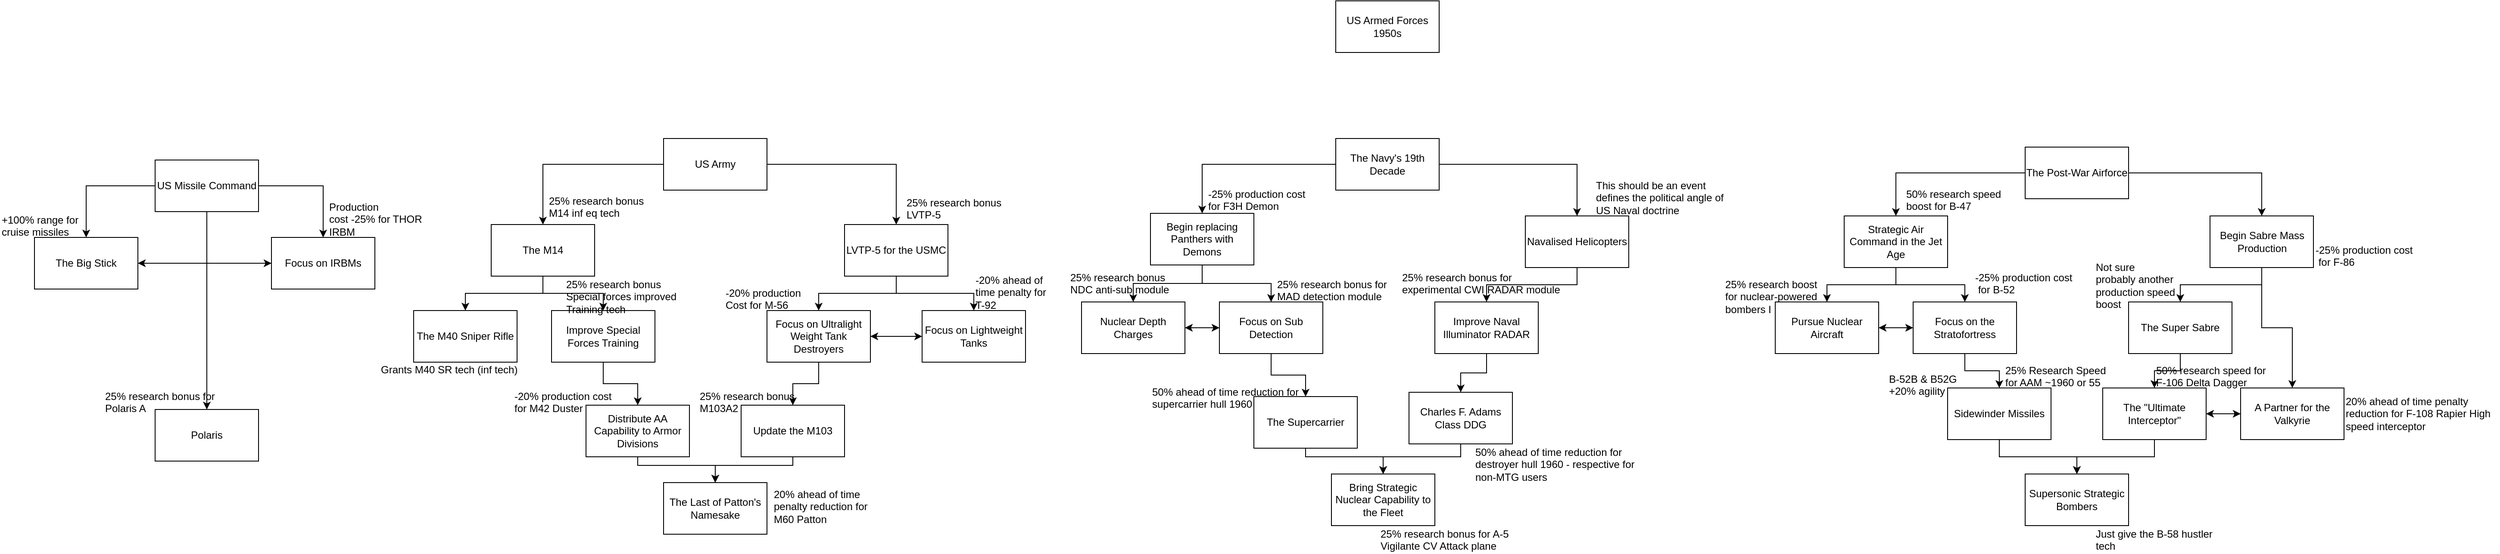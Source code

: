 <mxfile version="14.1.8" type="device"><diagram id="c8qjr2fiUtEez2qSYLft" name="Page-1"><mxGraphModel dx="1936" dy="966" grid="1" gridSize="10" guides="1" tooltips="1" connect="1" arrows="1" fold="1" page="1" pageScale="1" pageWidth="850" pageHeight="1100" math="0" shadow="0"><root><mxCell id="0"/><mxCell id="1" parent="0"/><mxCell id="TRelq-QEJKBLF2lqU4JN-1" value="US Armed Forces 1950s" style="rounded=0;whiteSpace=wrap;html=1;" vertex="1" parent="1"><mxGeometry x="1110" width="120" height="60" as="geometry"/></mxCell><mxCell id="TRelq-QEJKBLF2lqU4JN-2" style="edgeStyle=orthogonalEdgeStyle;rounded=0;orthogonalLoop=1;jettySize=auto;html=1;" edge="1" parent="1" source="TRelq-QEJKBLF2lqU4JN-4" target="TRelq-QEJKBLF2lqU4JN-7"><mxGeometry relative="1" as="geometry"/></mxCell><mxCell id="TRelq-QEJKBLF2lqU4JN-3" style="edgeStyle=orthogonalEdgeStyle;rounded=0;orthogonalLoop=1;jettySize=auto;html=1;" edge="1" parent="1" source="TRelq-QEJKBLF2lqU4JN-4" target="TRelq-QEJKBLF2lqU4JN-10"><mxGeometry relative="1" as="geometry"/></mxCell><mxCell id="TRelq-QEJKBLF2lqU4JN-4" value="US Army" style="rounded=0;whiteSpace=wrap;html=1;" vertex="1" parent="1"><mxGeometry x="330" y="160" width="120" height="60" as="geometry"/></mxCell><mxCell id="TRelq-QEJKBLF2lqU4JN-5" style="edgeStyle=orthogonalEdgeStyle;rounded=0;orthogonalLoop=1;jettySize=auto;html=1;" edge="1" parent="1" source="TRelq-QEJKBLF2lqU4JN-7" target="TRelq-QEJKBLF2lqU4JN-17"><mxGeometry relative="1" as="geometry"/></mxCell><mxCell id="TRelq-QEJKBLF2lqU4JN-6" style="edgeStyle=orthogonalEdgeStyle;rounded=0;orthogonalLoop=1;jettySize=auto;html=1;" edge="1" parent="1" source="TRelq-QEJKBLF2lqU4JN-7" target="TRelq-QEJKBLF2lqU4JN-18"><mxGeometry relative="1" as="geometry"/></mxCell><mxCell id="TRelq-QEJKBLF2lqU4JN-7" value="The M14" style="rounded=0;whiteSpace=wrap;html=1;" vertex="1" parent="1"><mxGeometry x="130" y="260" width="120" height="60" as="geometry"/></mxCell><mxCell id="TRelq-QEJKBLF2lqU4JN-8" style="edgeStyle=orthogonalEdgeStyle;rounded=0;orthogonalLoop=1;jettySize=auto;html=1;" edge="1" parent="1" source="TRelq-QEJKBLF2lqU4JN-10" target="TRelq-QEJKBLF2lqU4JN-15"><mxGeometry relative="1" as="geometry"/></mxCell><mxCell id="TRelq-QEJKBLF2lqU4JN-9" style="edgeStyle=orthogonalEdgeStyle;rounded=0;orthogonalLoop=1;jettySize=auto;html=1;" edge="1" parent="1" source="TRelq-QEJKBLF2lqU4JN-10" target="TRelq-QEJKBLF2lqU4JN-12"><mxGeometry relative="1" as="geometry"/></mxCell><mxCell id="TRelq-QEJKBLF2lqU4JN-10" value="&lt;span style=&quot;white-space: normal&quot;&gt;LVTP-5 for the USMC&lt;/span&gt;" style="rounded=0;whiteSpace=wrap;html=1;" vertex="1" parent="1"><mxGeometry x="540" y="260" width="120" height="60" as="geometry"/></mxCell><mxCell id="TRelq-QEJKBLF2lqU4JN-11" style="edgeStyle=orthogonalEdgeStyle;rounded=0;orthogonalLoop=1;jettySize=auto;html=1;" edge="1" parent="1" source="TRelq-QEJKBLF2lqU4JN-12" target="TRelq-QEJKBLF2lqU4JN-15"><mxGeometry relative="1" as="geometry"/></mxCell><mxCell id="TRelq-QEJKBLF2lqU4JN-12" value="Focus on Lightweight Tanks" style="rounded=0;whiteSpace=wrap;html=1;" vertex="1" parent="1"><mxGeometry x="630" y="360" width="120" height="60" as="geometry"/></mxCell><mxCell id="TRelq-QEJKBLF2lqU4JN-13" value="" style="edgeStyle=orthogonalEdgeStyle;rounded=0;orthogonalLoop=1;jettySize=auto;html=1;" edge="1" parent="1" source="TRelq-QEJKBLF2lqU4JN-15" target="TRelq-QEJKBLF2lqU4JN-12"><mxGeometry relative="1" as="geometry"/></mxCell><mxCell id="TRelq-QEJKBLF2lqU4JN-14" style="edgeStyle=orthogonalEdgeStyle;rounded=0;orthogonalLoop=1;jettySize=auto;html=1;" edge="1" parent="1" source="TRelq-QEJKBLF2lqU4JN-15" target="TRelq-QEJKBLF2lqU4JN-22"><mxGeometry relative="1" as="geometry"/></mxCell><mxCell id="TRelq-QEJKBLF2lqU4JN-15" value="Focus on Ultralight Weight Tank Destroyers" style="rounded=0;whiteSpace=wrap;html=1;" vertex="1" parent="1"><mxGeometry x="450" y="360" width="120" height="60" as="geometry"/></mxCell><mxCell id="TRelq-QEJKBLF2lqU4JN-16" style="edgeStyle=orthogonalEdgeStyle;rounded=0;orthogonalLoop=1;jettySize=auto;html=1;" edge="1" parent="1" source="TRelq-QEJKBLF2lqU4JN-17" target="TRelq-QEJKBLF2lqU4JN-20"><mxGeometry relative="1" as="geometry"/></mxCell><mxCell id="TRelq-QEJKBLF2lqU4JN-17" value="Improve Special Forces Training" style="rounded=0;whiteSpace=wrap;html=1;" vertex="1" parent="1"><mxGeometry x="200" y="360" width="120" height="60" as="geometry"/></mxCell><mxCell id="TRelq-QEJKBLF2lqU4JN-18" value="The M40 Sniper Rifle" style="rounded=0;whiteSpace=wrap;html=1;" vertex="1" parent="1"><mxGeometry x="40" y="360" width="120" height="60" as="geometry"/></mxCell><mxCell id="TRelq-QEJKBLF2lqU4JN-19" style="edgeStyle=orthogonalEdgeStyle;rounded=0;orthogonalLoop=1;jettySize=auto;html=1;" edge="1" parent="1" source="TRelq-QEJKBLF2lqU4JN-20" target="TRelq-QEJKBLF2lqU4JN-23"><mxGeometry relative="1" as="geometry"><Array as="points"><mxPoint x="300" y="540"/><mxPoint x="390" y="540"/></Array></mxGeometry></mxCell><mxCell id="TRelq-QEJKBLF2lqU4JN-20" value="Distribute AA Capability to Armor Divisions" style="rounded=0;whiteSpace=wrap;html=1;" vertex="1" parent="1"><mxGeometry x="240" y="470" width="120" height="60" as="geometry"/></mxCell><mxCell id="TRelq-QEJKBLF2lqU4JN-21" style="edgeStyle=orthogonalEdgeStyle;rounded=0;orthogonalLoop=1;jettySize=auto;html=1;" edge="1" parent="1" source="TRelq-QEJKBLF2lqU4JN-22" target="TRelq-QEJKBLF2lqU4JN-23"><mxGeometry relative="1" as="geometry"><Array as="points"><mxPoint x="480" y="540"/><mxPoint x="390" y="540"/></Array></mxGeometry></mxCell><mxCell id="TRelq-QEJKBLF2lqU4JN-22" value="&lt;span style=&quot;white-space: normal&quot;&gt;Update the M103&lt;/span&gt;" style="rounded=0;whiteSpace=wrap;html=1;" vertex="1" parent="1"><mxGeometry x="420" y="470" width="120" height="60" as="geometry"/></mxCell><mxCell id="TRelq-QEJKBLF2lqU4JN-23" value="The Last of Patton's Namesake" style="rounded=0;whiteSpace=wrap;html=1;" vertex="1" parent="1"><mxGeometry x="330" y="560" width="120" height="60" as="geometry"/></mxCell><mxCell id="TRelq-QEJKBLF2lqU4JN-24" style="edgeStyle=orthogonalEdgeStyle;rounded=0;orthogonalLoop=1;jettySize=auto;html=1;" edge="1" parent="1" source="TRelq-QEJKBLF2lqU4JN-26" target="TRelq-QEJKBLF2lqU4JN-41"><mxGeometry relative="1" as="geometry"/></mxCell><mxCell id="TRelq-QEJKBLF2lqU4JN-25" style="edgeStyle=orthogonalEdgeStyle;rounded=0;orthogonalLoop=1;jettySize=auto;html=1;" edge="1" parent="1" source="TRelq-QEJKBLF2lqU4JN-26" target="TRelq-QEJKBLF2lqU4JN-43"><mxGeometry relative="1" as="geometry"/></mxCell><mxCell id="TRelq-QEJKBLF2lqU4JN-26" value="The Navy's 19th Decade" style="rounded=0;whiteSpace=wrap;html=1;" vertex="1" parent="1"><mxGeometry x="1110" y="160" width="120" height="60" as="geometry"/></mxCell><mxCell id="TRelq-QEJKBLF2lqU4JN-27" style="edgeStyle=orthogonalEdgeStyle;rounded=0;orthogonalLoop=1;jettySize=auto;html=1;" edge="1" parent="1" source="TRelq-QEJKBLF2lqU4JN-29" target="TRelq-QEJKBLF2lqU4JN-58"><mxGeometry relative="1" as="geometry"/></mxCell><mxCell id="TRelq-QEJKBLF2lqU4JN-28" style="edgeStyle=orthogonalEdgeStyle;rounded=0;orthogonalLoop=1;jettySize=auto;html=1;" edge="1" parent="1" source="TRelq-QEJKBLF2lqU4JN-29" target="TRelq-QEJKBLF2lqU4JN-61"><mxGeometry relative="1" as="geometry"/></mxCell><mxCell id="TRelq-QEJKBLF2lqU4JN-29" value="The Post-War Airforce" style="rounded=0;whiteSpace=wrap;html=1;" vertex="1" parent="1"><mxGeometry x="1910" y="170" width="120" height="60" as="geometry"/></mxCell><mxCell id="TRelq-QEJKBLF2lqU4JN-30" style="edgeStyle=orthogonalEdgeStyle;rounded=0;orthogonalLoop=1;jettySize=auto;html=1;" edge="1" parent="1" source="TRelq-QEJKBLF2lqU4JN-33" target="TRelq-QEJKBLF2lqU4JN-38"><mxGeometry relative="1" as="geometry"><mxPoint x="-200" y="365" as="targetPoint"/></mxGeometry></mxCell><mxCell id="TRelq-QEJKBLF2lqU4JN-31" style="edgeStyle=orthogonalEdgeStyle;rounded=0;orthogonalLoop=1;jettySize=auto;html=1;" edge="1" parent="1" source="TRelq-QEJKBLF2lqU4JN-33" target="TRelq-QEJKBLF2lqU4JN-37"><mxGeometry relative="1" as="geometry"/></mxCell><mxCell id="TRelq-QEJKBLF2lqU4JN-32" style="edgeStyle=orthogonalEdgeStyle;rounded=0;orthogonalLoop=1;jettySize=auto;html=1;" edge="1" parent="1" source="TRelq-QEJKBLF2lqU4JN-33" target="TRelq-QEJKBLF2lqU4JN-35"><mxGeometry relative="1" as="geometry"/></mxCell><mxCell id="TRelq-QEJKBLF2lqU4JN-33" value="US Missile Command" style="rounded=0;whiteSpace=wrap;html=1;" vertex="1" parent="1"><mxGeometry x="-260" y="185" width="120" height="60" as="geometry"/></mxCell><mxCell id="TRelq-QEJKBLF2lqU4JN-34" style="edgeStyle=orthogonalEdgeStyle;rounded=0;orthogonalLoop=1;jettySize=auto;html=1;" edge="1" parent="1" source="TRelq-QEJKBLF2lqU4JN-35" target="TRelq-QEJKBLF2lqU4JN-37"><mxGeometry relative="1" as="geometry"/></mxCell><mxCell id="TRelq-QEJKBLF2lqU4JN-35" value="Focus on IRBMs" style="rounded=0;whiteSpace=wrap;html=1;" vertex="1" parent="1"><mxGeometry x="-125" y="275" width="120" height="60" as="geometry"/></mxCell><mxCell id="TRelq-QEJKBLF2lqU4JN-36" style="edgeStyle=orthogonalEdgeStyle;rounded=0;orthogonalLoop=1;jettySize=auto;html=1;" edge="1" parent="1" source="TRelq-QEJKBLF2lqU4JN-37" target="TRelq-QEJKBLF2lqU4JN-35"><mxGeometry relative="1" as="geometry"/></mxCell><mxCell id="TRelq-QEJKBLF2lqU4JN-37" value="&lt;span style=&quot;white-space: normal&quot;&gt;The Big Stick&lt;/span&gt;" style="rounded=0;whiteSpace=wrap;html=1;" vertex="1" parent="1"><mxGeometry x="-400" y="275" width="120" height="60" as="geometry"/></mxCell><mxCell id="TRelq-QEJKBLF2lqU4JN-38" value="Polaris" style="rounded=0;whiteSpace=wrap;html=1;" vertex="1" parent="1"><mxGeometry x="-260" y="475" width="120" height="60" as="geometry"/></mxCell><mxCell id="TRelq-QEJKBLF2lqU4JN-39" style="edgeStyle=orthogonalEdgeStyle;rounded=0;orthogonalLoop=1;jettySize=auto;html=1;" edge="1" parent="1" source="TRelq-QEJKBLF2lqU4JN-41" target="TRelq-QEJKBLF2lqU4JN-50"><mxGeometry relative="1" as="geometry"/></mxCell><mxCell id="TRelq-QEJKBLF2lqU4JN-40" style="edgeStyle=orthogonalEdgeStyle;rounded=0;orthogonalLoop=1;jettySize=auto;html=1;" edge="1" parent="1" source="TRelq-QEJKBLF2lqU4JN-41" target="TRelq-QEJKBLF2lqU4JN-48"><mxGeometry relative="1" as="geometry"/></mxCell><mxCell id="TRelq-QEJKBLF2lqU4JN-41" value="Begin replacing Panthers with Demons" style="rounded=0;whiteSpace=wrap;html=1;" vertex="1" parent="1"><mxGeometry x="895" y="247" width="120" height="60" as="geometry"/></mxCell><mxCell id="TRelq-QEJKBLF2lqU4JN-42" style="edgeStyle=orthogonalEdgeStyle;rounded=0;orthogonalLoop=1;jettySize=auto;html=1;" edge="1" parent="1" source="TRelq-QEJKBLF2lqU4JN-43" target="TRelq-QEJKBLF2lqU4JN-45"><mxGeometry relative="1" as="geometry"/></mxCell><mxCell id="TRelq-QEJKBLF2lqU4JN-43" value="Navalised Helicopters" style="rounded=0;whiteSpace=wrap;html=1;" vertex="1" parent="1"><mxGeometry x="1330" y="250" width="120" height="60" as="geometry"/></mxCell><mxCell id="TRelq-QEJKBLF2lqU4JN-44" value="" style="edgeStyle=orthogonalEdgeStyle;rounded=0;orthogonalLoop=1;jettySize=auto;html=1;" edge="1" parent="1" source="TRelq-QEJKBLF2lqU4JN-45" target="TRelq-QEJKBLF2lqU4JN-54"><mxGeometry relative="1" as="geometry"/></mxCell><mxCell id="TRelq-QEJKBLF2lqU4JN-45" value="Improve Naval Illuminator RADAR" style="rounded=0;whiteSpace=wrap;html=1;" vertex="1" parent="1"><mxGeometry x="1225" y="350" width="120" height="60" as="geometry"/></mxCell><mxCell id="TRelq-QEJKBLF2lqU4JN-46" value="" style="edgeStyle=orthogonalEdgeStyle;rounded=0;orthogonalLoop=1;jettySize=auto;html=1;" edge="1" parent="1" source="TRelq-QEJKBLF2lqU4JN-48" target="TRelq-QEJKBLF2lqU4JN-52"><mxGeometry relative="1" as="geometry"/></mxCell><mxCell id="TRelq-QEJKBLF2lqU4JN-47" style="edgeStyle=orthogonalEdgeStyle;rounded=0;orthogonalLoop=1;jettySize=auto;html=1;" edge="1" parent="1" source="TRelq-QEJKBLF2lqU4JN-48" target="TRelq-QEJKBLF2lqU4JN-50"><mxGeometry relative="1" as="geometry"/></mxCell><mxCell id="TRelq-QEJKBLF2lqU4JN-48" value="Focus on Sub Detection" style="rounded=0;whiteSpace=wrap;html=1;" vertex="1" parent="1"><mxGeometry x="975" y="350" width="120" height="60" as="geometry"/></mxCell><mxCell id="TRelq-QEJKBLF2lqU4JN-49" style="edgeStyle=orthogonalEdgeStyle;rounded=0;orthogonalLoop=1;jettySize=auto;html=1;" edge="1" parent="1" source="TRelq-QEJKBLF2lqU4JN-50" target="TRelq-QEJKBLF2lqU4JN-48"><mxGeometry relative="1" as="geometry"><mxPoint x="960" y="380" as="targetPoint"/></mxGeometry></mxCell><mxCell id="TRelq-QEJKBLF2lqU4JN-50" value="Nuclear Depth Charges" style="rounded=0;whiteSpace=wrap;html=1;" vertex="1" parent="1"><mxGeometry x="815" y="350" width="120" height="60" as="geometry"/></mxCell><mxCell id="TRelq-QEJKBLF2lqU4JN-51" style="edgeStyle=orthogonalEdgeStyle;rounded=0;orthogonalLoop=1;jettySize=auto;html=1;" edge="1" parent="1" source="TRelq-QEJKBLF2lqU4JN-52" target="TRelq-QEJKBLF2lqU4JN-55"><mxGeometry relative="1" as="geometry"><Array as="points"><mxPoint x="1075" y="530"/><mxPoint x="1165" y="530"/></Array></mxGeometry></mxCell><mxCell id="TRelq-QEJKBLF2lqU4JN-52" value="The Supercarrier" style="rounded=0;whiteSpace=wrap;html=1;" vertex="1" parent="1"><mxGeometry x="1015" y="460" width="120" height="60" as="geometry"/></mxCell><mxCell id="TRelq-QEJKBLF2lqU4JN-53" style="edgeStyle=orthogonalEdgeStyle;rounded=0;orthogonalLoop=1;jettySize=auto;html=1;" edge="1" parent="1" source="TRelq-QEJKBLF2lqU4JN-54" target="TRelq-QEJKBLF2lqU4JN-55"><mxGeometry relative="1" as="geometry"><Array as="points"><mxPoint x="1255" y="530"/><mxPoint x="1165" y="530"/></Array></mxGeometry></mxCell><mxCell id="TRelq-QEJKBLF2lqU4JN-54" value="Charles F. Adams Class DDG" style="rounded=0;whiteSpace=wrap;html=1;" vertex="1" parent="1"><mxGeometry x="1195" y="455" width="120" height="60" as="geometry"/></mxCell><mxCell id="TRelq-QEJKBLF2lqU4JN-55" value="Bring Strategic Nuclear Capability to the Fleet" style="rounded=0;whiteSpace=wrap;html=1;" vertex="1" parent="1"><mxGeometry x="1105" y="550" width="120" height="60" as="geometry"/></mxCell><mxCell id="TRelq-QEJKBLF2lqU4JN-56" style="edgeStyle=orthogonalEdgeStyle;rounded=0;orthogonalLoop=1;jettySize=auto;html=1;" edge="1" parent="1" source="TRelq-QEJKBLF2lqU4JN-58" target="TRelq-QEJKBLF2lqU4JN-70"><mxGeometry relative="1" as="geometry"/></mxCell><mxCell id="TRelq-QEJKBLF2lqU4JN-57" style="edgeStyle=orthogonalEdgeStyle;rounded=0;orthogonalLoop=1;jettySize=auto;html=1;" edge="1" parent="1" source="TRelq-QEJKBLF2lqU4JN-58" target="TRelq-QEJKBLF2lqU4JN-68"><mxGeometry relative="1" as="geometry"/></mxCell><mxCell id="TRelq-QEJKBLF2lqU4JN-58" value="Strategic Air Command in the Jet Age" style="rounded=0;whiteSpace=wrap;html=1;" vertex="1" parent="1"><mxGeometry x="1700" y="250" width="120" height="60" as="geometry"/></mxCell><mxCell id="TRelq-QEJKBLF2lqU4JN-59" style="edgeStyle=orthogonalEdgeStyle;rounded=0;orthogonalLoop=1;jettySize=auto;html=1;" edge="1" parent="1" source="TRelq-QEJKBLF2lqU4JN-61" target="TRelq-QEJKBLF2lqU4JN-65"><mxGeometry relative="1" as="geometry"/></mxCell><mxCell id="TRelq-QEJKBLF2lqU4JN-60" style="edgeStyle=orthogonalEdgeStyle;rounded=0;orthogonalLoop=1;jettySize=auto;html=1;" edge="1" parent="1" source="TRelq-QEJKBLF2lqU4JN-61" target="TRelq-QEJKBLF2lqU4JN-63"><mxGeometry relative="1" as="geometry"/></mxCell><mxCell id="TRelq-QEJKBLF2lqU4JN-61" value="Begin Sabre Mass Production" style="rounded=0;whiteSpace=wrap;html=1;" vertex="1" parent="1"><mxGeometry x="2124.5" y="250" width="120" height="60" as="geometry"/></mxCell><mxCell id="TRelq-QEJKBLF2lqU4JN-62" style="edgeStyle=orthogonalEdgeStyle;rounded=0;orthogonalLoop=1;jettySize=auto;html=1;entryX=1;entryY=0.5;entryDx=0;entryDy=0;" edge="1" parent="1" source="TRelq-QEJKBLF2lqU4JN-63" target="TRelq-QEJKBLF2lqU4JN-75"><mxGeometry relative="1" as="geometry"/></mxCell><mxCell id="TRelq-QEJKBLF2lqU4JN-63" value="A Partner for the Valkyrie" style="rounded=0;whiteSpace=wrap;html=1;" vertex="1" parent="1"><mxGeometry x="2160" y="450" width="120" height="60" as="geometry"/></mxCell><mxCell id="TRelq-QEJKBLF2lqU4JN-64" value="" style="edgeStyle=orthogonalEdgeStyle;rounded=0;orthogonalLoop=1;jettySize=auto;html=1;" edge="1" parent="1" source="TRelq-QEJKBLF2lqU4JN-65" target="TRelq-QEJKBLF2lqU4JN-75"><mxGeometry relative="1" as="geometry"/></mxCell><mxCell id="TRelq-QEJKBLF2lqU4JN-65" value="The Super Sabre" style="rounded=0;whiteSpace=wrap;html=1;" vertex="1" parent="1"><mxGeometry x="2030" y="350" width="120" height="60" as="geometry"/></mxCell><mxCell id="TRelq-QEJKBLF2lqU4JN-66" style="edgeStyle=orthogonalEdgeStyle;rounded=0;orthogonalLoop=1;jettySize=auto;html=1;entryX=1;entryY=0.5;entryDx=0;entryDy=0;" edge="1" parent="1" source="TRelq-QEJKBLF2lqU4JN-68" target="TRelq-QEJKBLF2lqU4JN-70"><mxGeometry relative="1" as="geometry"/></mxCell><mxCell id="TRelq-QEJKBLF2lqU4JN-67" style="edgeStyle=orthogonalEdgeStyle;rounded=0;orthogonalLoop=1;jettySize=auto;html=1;" edge="1" parent="1" source="TRelq-QEJKBLF2lqU4JN-68" target="TRelq-QEJKBLF2lqU4JN-72"><mxGeometry relative="1" as="geometry"/></mxCell><mxCell id="TRelq-QEJKBLF2lqU4JN-68" value="Focus on the Stratofortress" style="rounded=0;whiteSpace=wrap;html=1;" vertex="1" parent="1"><mxGeometry x="1780" y="350" width="120" height="60" as="geometry"/></mxCell><mxCell id="TRelq-QEJKBLF2lqU4JN-69" value="" style="edgeStyle=orthogonalEdgeStyle;rounded=0;orthogonalLoop=1;jettySize=auto;html=1;" edge="1" parent="1" source="TRelq-QEJKBLF2lqU4JN-70" target="TRelq-QEJKBLF2lqU4JN-68"><mxGeometry relative="1" as="geometry"/></mxCell><mxCell id="TRelq-QEJKBLF2lqU4JN-70" value="Pursue Nuclear Aircraft" style="rounded=0;whiteSpace=wrap;html=1;" vertex="1" parent="1"><mxGeometry x="1620" y="350" width="120" height="60" as="geometry"/></mxCell><mxCell id="TRelq-QEJKBLF2lqU4JN-71" style="edgeStyle=orthogonalEdgeStyle;rounded=0;orthogonalLoop=1;jettySize=auto;html=1;" edge="1" parent="1" source="TRelq-QEJKBLF2lqU4JN-72" target="TRelq-QEJKBLF2lqU4JN-76"><mxGeometry relative="1" as="geometry"><Array as="points"><mxPoint x="1880" y="530"/><mxPoint x="1970" y="530"/></Array></mxGeometry></mxCell><mxCell id="TRelq-QEJKBLF2lqU4JN-72" value="Sidewinder Missiles" style="rounded=0;whiteSpace=wrap;html=1;" vertex="1" parent="1"><mxGeometry x="1820" y="450" width="120" height="60" as="geometry"/></mxCell><mxCell id="TRelq-QEJKBLF2lqU4JN-73" style="edgeStyle=orthogonalEdgeStyle;rounded=0;orthogonalLoop=1;jettySize=auto;html=1;" edge="1" parent="1" source="TRelq-QEJKBLF2lqU4JN-75" target="TRelq-QEJKBLF2lqU4JN-76"><mxGeometry relative="1" as="geometry"/></mxCell><mxCell id="TRelq-QEJKBLF2lqU4JN-74" style="edgeStyle=orthogonalEdgeStyle;rounded=0;orthogonalLoop=1;jettySize=auto;html=1;" edge="1" parent="1" source="TRelq-QEJKBLF2lqU4JN-75" target="TRelq-QEJKBLF2lqU4JN-63"><mxGeometry relative="1" as="geometry"/></mxCell><mxCell id="TRelq-QEJKBLF2lqU4JN-75" value="The &quot;Ultimate Interceptor&quot;" style="rounded=0;whiteSpace=wrap;html=1;" vertex="1" parent="1"><mxGeometry x="2000" y="450" width="120" height="60" as="geometry"/></mxCell><mxCell id="TRelq-QEJKBLF2lqU4JN-76" value="Supersonic Strategic Bombers" style="rounded=0;whiteSpace=wrap;html=1;" vertex="1" parent="1"><mxGeometry x="1910" y="550" width="120" height="60" as="geometry"/></mxCell><mxCell id="TRelq-QEJKBLF2lqU4JN-77" value="Not sure&lt;br&gt;probably another&lt;br&gt;production speed&lt;br&gt;boost" style="text;html=1;resizable=0;points=[];autosize=1;align=left;verticalAlign=top;spacingTop=-4;" vertex="1" parent="1"><mxGeometry x="1990" y="300" width="110" height="60" as="geometry"/></mxCell><mxCell id="TRelq-QEJKBLF2lqU4JN-78" value="25% research bonus&lt;br&gt;M14 inf eq tech" style="text;html=1;resizable=0;points=[];autosize=1;align=left;verticalAlign=top;spacingTop=-4;" vertex="1" parent="1"><mxGeometry x="195" y="223" width="130" height="30" as="geometry"/></mxCell><mxCell id="TRelq-QEJKBLF2lqU4JN-79" value="25% research bonus for&lt;br&gt;Polaris A" style="text;html=1;resizable=0;points=[];autosize=1;align=left;verticalAlign=top;spacingTop=-4;" vertex="1" parent="1"><mxGeometry x="-320" y="450" width="140" height="30" as="geometry"/></mxCell><mxCell id="TRelq-QEJKBLF2lqU4JN-80" value="+100% range for &lt;br&gt;cruise missiles" style="text;html=1;resizable=0;points=[];autosize=1;align=left;verticalAlign=top;spacingTop=-4;" vertex="1" parent="1"><mxGeometry x="-440" y="245" width="110" height="30" as="geometry"/></mxCell><mxCell id="TRelq-QEJKBLF2lqU4JN-81" value="25% research boost&lt;br&gt;for nuclear-powered&lt;br&gt;bombers I" style="text;html=1;resizable=0;points=[];autosize=1;align=left;verticalAlign=top;spacingTop=-4;" vertex="1" parent="1"><mxGeometry x="1560" y="320" width="120" height="40" as="geometry"/></mxCell><mxCell id="TRelq-QEJKBLF2lqU4JN-82" value="B-52B &amp;amp; B52G&lt;br&gt;+20% agility&lt;br&gt;" style="text;html=1;resizable=0;points=[];autosize=1;align=left;verticalAlign=top;spacingTop=-4;" vertex="1" parent="1"><mxGeometry x="1750" y="430" width="90" height="30" as="geometry"/></mxCell><mxCell id="TRelq-QEJKBLF2lqU4JN-83" value="25% Research Speed&lt;br&gt;for AAM ~1960 or 55" style="text;html=1;resizable=0;points=[];autosize=1;align=left;verticalAlign=top;spacingTop=-4;" vertex="1" parent="1"><mxGeometry x="1885" y="420" width="130" height="30" as="geometry"/></mxCell><mxCell id="TRelq-QEJKBLF2lqU4JN-84" value="50% research speed&lt;br&gt;boost for B-47" style="text;html=1;resizable=0;points=[];autosize=1;align=left;verticalAlign=top;spacingTop=-4;" vertex="1" parent="1"><mxGeometry x="1770" y="215" width="130" height="30" as="geometry"/></mxCell><mxCell id="TRelq-QEJKBLF2lqU4JN-85" value="-25% production cost&lt;br&gt;&amp;nbsp;for F-86" style="text;html=1;resizable=0;points=[];autosize=1;align=left;verticalAlign=top;spacingTop=-4;" vertex="1" parent="1"><mxGeometry x="2244.5" y="280" width="130" height="30" as="geometry"/></mxCell><mxCell id="TRelq-QEJKBLF2lqU4JN-86" value="This should be an event&lt;br&gt;defines the political angle of&lt;br&gt;US Naval doctrine" style="text;html=1;resizable=0;points=[];autosize=1;align=left;verticalAlign=top;spacingTop=-4;" vertex="1" parent="1"><mxGeometry x="1410" y="205" width="160" height="40" as="geometry"/></mxCell><mxCell id="TRelq-QEJKBLF2lqU4JN-87" value="25% research bonus for&lt;br&gt;MAD detection module" style="text;html=1;resizable=0;points=[];autosize=1;align=left;verticalAlign=top;spacingTop=-4;" vertex="1" parent="1"><mxGeometry x="1040" y="320" width="140" height="30" as="geometry"/></mxCell><mxCell id="TRelq-QEJKBLF2lqU4JN-88" value="20% ahead of time&lt;br&gt;penalty reduction for&lt;br&gt;M60 Patton" style="text;html=1;resizable=0;points=[];autosize=1;align=left;verticalAlign=top;spacingTop=-4;" vertex="1" parent="1"><mxGeometry x="456" y="564" width="120" height="40" as="geometry"/></mxCell><mxCell id="TRelq-QEJKBLF2lqU4JN-89" value="-20% ahead of&lt;br&gt;time penalty for&lt;br&gt;T-92" style="text;html=1;resizable=0;points=[];autosize=1;align=left;verticalAlign=top;spacingTop=-4;" vertex="1" parent="1"><mxGeometry x="690" y="315" width="100" height="40" as="geometry"/></mxCell><mxCell id="TRelq-QEJKBLF2lqU4JN-90" value="25% research bonus for&lt;br&gt;experimental CWI RADAR module" style="text;html=1;resizable=0;points=[];autosize=1;align=left;verticalAlign=top;spacingTop=-4;" vertex="1" parent="1"><mxGeometry x="1185" y="312" width="200" height="30" as="geometry"/></mxCell><mxCell id="TRelq-QEJKBLF2lqU4JN-91" value="-20% production&lt;br&gt;Cost for M-56" style="text;html=1;resizable=0;points=[];autosize=1;align=left;verticalAlign=top;spacingTop=-4;" vertex="1" parent="1"><mxGeometry x="400" y="330" width="100" height="30" as="geometry"/></mxCell><mxCell id="TRelq-QEJKBLF2lqU4JN-92" value="50% ahead of time reduction for&lt;br&gt;supercarrier hull 1960" style="text;html=1;resizable=0;points=[];autosize=1;align=left;verticalAlign=top;spacingTop=-4;" vertex="1" parent="1"><mxGeometry x="895" y="445" width="190" height="30" as="geometry"/></mxCell><mxCell id="TRelq-QEJKBLF2lqU4JN-93" value="50% ahead of time reduction for&lt;br&gt;destroyer hull 1960 - respective for&lt;br&gt;non-MTG users" style="text;html=1;resizable=0;points=[];autosize=1;align=left;verticalAlign=top;spacingTop=-4;" vertex="1" parent="1"><mxGeometry x="1270" y="515" width="200" height="40" as="geometry"/></mxCell><mxCell id="TRelq-QEJKBLF2lqU4JN-94" value="25% research bonus&lt;br&gt;Special forces improved&lt;br&gt;Training tech&amp;nbsp;" style="text;html=1;resizable=0;points=[];autosize=1;align=left;verticalAlign=top;spacingTop=-4;" vertex="1" parent="1"><mxGeometry x="215" y="320" width="140" height="40" as="geometry"/></mxCell><mxCell id="TRelq-QEJKBLF2lqU4JN-95" value="-25% production cost&lt;br&gt;for F3H Demon" style="text;html=1;resizable=0;points=[];autosize=1;align=left;verticalAlign=top;spacingTop=-4;" vertex="1" parent="1"><mxGeometry x="960" y="215" width="130" height="30" as="geometry"/></mxCell><mxCell id="TRelq-QEJKBLF2lqU4JN-96" value="25% research bonus&lt;br&gt;NDC anti-sub module" style="text;html=1;resizable=0;points=[];autosize=1;align=left;verticalAlign=top;spacingTop=-4;" vertex="1" parent="1"><mxGeometry x="800" y="312" width="130" height="30" as="geometry"/></mxCell><mxCell id="TRelq-QEJKBLF2lqU4JN-97" value="25% research bonus for A-5&lt;br&gt;Vigilante CV Attack plane" style="text;html=1;resizable=0;points=[];autosize=1;align=left;verticalAlign=top;spacingTop=-4;" vertex="1" parent="1"><mxGeometry x="1160" y="610" width="160" height="30" as="geometry"/></mxCell><mxCell id="TRelq-QEJKBLF2lqU4JN-98" value="25% research bonus&lt;br&gt;LVTP-5" style="text;html=1;resizable=0;points=[];autosize=1;align=left;verticalAlign=top;spacingTop=-4;" vertex="1" parent="1"><mxGeometry x="610" y="225" width="130" height="30" as="geometry"/></mxCell><mxCell id="TRelq-QEJKBLF2lqU4JN-99" value="-20% production cost&lt;br&gt;for M42 Duster" style="text;html=1;resizable=0;points=[];autosize=1;align=left;verticalAlign=top;spacingTop=-4;" vertex="1" parent="1"><mxGeometry x="155" y="450" width="130" height="30" as="geometry"/></mxCell><mxCell id="TRelq-QEJKBLF2lqU4JN-100" value="25% research bonus&lt;br&gt;M103A2" style="text;html=1;resizable=0;points=[];autosize=1;align=left;verticalAlign=top;spacingTop=-4;" vertex="1" parent="1"><mxGeometry x="370" y="450" width="130" height="30" as="geometry"/></mxCell><mxCell id="TRelq-QEJKBLF2lqU4JN-101" value="Production&lt;br&gt;cost -25% for THOR&lt;br&gt;IRBM" style="text;html=1;resizable=0;points=[];autosize=1;align=left;verticalAlign=top;spacingTop=-4;" vertex="1" parent="1"><mxGeometry x="-60" y="230" width="120" height="40" as="geometry"/></mxCell><mxCell id="TRelq-QEJKBLF2lqU4JN-102" value="20% ahead of time penalty&amp;nbsp;&lt;br&gt;reduction for F-108 Rapier High&lt;br&gt;speed interceptor" style="text;html=1;resizable=0;points=[];autosize=1;align=left;verticalAlign=top;spacingTop=-4;" vertex="1" parent="1"><mxGeometry x="2280" y="456" width="180" height="40" as="geometry"/></mxCell><mxCell id="TRelq-QEJKBLF2lqU4JN-103" value="50% research speed for&amp;nbsp;&lt;br&gt;F-106 Delta Dagger" style="text;html=1;resizable=0;points=[];autosize=1;align=left;verticalAlign=top;spacingTop=-4;" vertex="1" parent="1"><mxGeometry x="2060" y="420" width="150" height="30" as="geometry"/></mxCell><mxCell id="TRelq-QEJKBLF2lqU4JN-104" value="Just give the B-58 hustler&lt;br&gt;tech" style="text;html=1;resizable=0;points=[];autosize=1;align=left;verticalAlign=top;spacingTop=-4;" vertex="1" parent="1"><mxGeometry x="1990" y="610" width="150" height="30" as="geometry"/></mxCell><mxCell id="TRelq-QEJKBLF2lqU4JN-105" value="-25% production cost&lt;br&gt;&amp;nbsp;for B-52" style="text;html=1;resizable=0;points=[];autosize=1;align=left;verticalAlign=top;spacingTop=-4;" vertex="1" parent="1"><mxGeometry x="1850" y="312" width="130" height="30" as="geometry"/></mxCell><mxCell id="TRelq-QEJKBLF2lqU4JN-106" value="Grants M40 SR tech (inf tech)" style="text;html=1;" vertex="1" parent="1"><mxGeometry x="-0.5" y="415" width="330" height="30" as="geometry"/></mxCell></root></mxGraphModel></diagram></mxfile>
